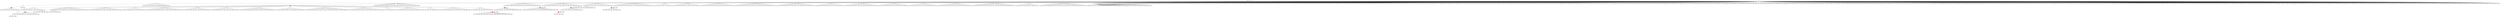 digraph g {
	"54" -> "55";
	"55" [color=indianred1, style=filled, label="7"];
	"53" -> "54";
	"54" [label="25"];
	"43" -> "44";
	"44" [label="33"];
	"42" -> "43";
	"43" [label="10"];
	"42" -> "45";
	"45" [color=indianred1, style=filled, label="6"];
	"41" -> "42";
	"42" [label="38"];
	"32" -> "33";
	"33" [label="46"];
	"32" -> "34";
	"34" [label="49"];
	"28" -> "29";
	"29" [label="12"];
	"28" -> "30";
	"30" [label="4"];
	"28" -> "31";
	"31" [label="13"];
	"28" -> "32";
	"32" [label="11"];
	"28" -> "35";
	"35" [label="50"];
	"28" -> "36";
	"36" [label="16"];
	"28" -> "37";
	"37" [label="45"];
	"28" -> "38";
	"38" [label="2"];
	"28" -> "39";
	"39" [label="44"];
	"28" -> "40";
	"40" [label="23"];
	"28" -> "41";
	"41" [label="6"];
	"28" -> "46";
	"46" [label="9"];
	"28" -> "47";
	"47" [label="18"];
	"28" -> "48";
	"48" [label="32"];
	"28" -> "49";
	"49" [label="47"];
	"28" -> "50";
	"50" [label="41"];
	"27" -> "28";
	"28" [color=indianred1, style=filled, label="8"];
	"25" -> "26";
	"26" [color=indianred1, style=filled, label="37"];
	"24" -> "25";
	"25" [label="36"];
	"23" -> "24";
	"24" [color=indianred1, style=filled, label="42"];
	"22" -> "23";
	"23" [label="37"];
	"14" -> "15";
	"15" [color=indianred1, style=filled, label="27"];
	"13" -> "14";
	"14" [label="21"];
	"7" -> "8";
	"8" [color=indianred1, style=filled, label="15"];
	"6" -> "7";
	"7" [label="5"];
	"5" -> "6";
	"6" [color=indianred1, style=filled, label="22"];
	"4" -> "5";
	"5" [label="15"];
	"4" -> "9";
	"9" [label="31"];
	"2" -> "3";
	"3" [color=indianred1, style=filled, label="39"];
	"1" -> "2";
	"2" [label="19"];
	"0" -> "1";
	"1" [label="39"];
	"0" -> "4";
	"4" [label="22"];
	"0" -> "10";
	"10" [label="29"];
	"0" -> "11";
	"11" [label="35"];
	"0" -> "12";
	"12" [label="40"];
	"0" -> "13";
	"13" [label="27"];
	"0" -> "16";
	"16" [label="28"];
	"0" -> "17";
	"17" [label="14"];
	"0" -> "18";
	"18" [label="26"];
	"0" -> "19";
	"19" [label="17"];
	"0" -> "20";
	"20" [label="48"];
	"0" -> "21";
	"21" [label="1"];
	"0" -> "22";
	"22" [label="42"];
	"0" -> "27";
	"27" [label="8"];
	"0" -> "51";
	"51" [label="34"];
	"0" -> "52";
	"52" [label="3"];
	"0" -> "53";
	"53" [label="7"];
	"0" -> "56";
	"56" [label="24"];
	"0" -> "57";
	"57" [label="43"];
	"0" -> "58";
	"58" [label="30"];
	"0" -> "59";
	"59" [label="20"];
	"0" [label="germline"];
	"0" -> "cell1";
	"cell1" [shape=box];
	"0" -> "cell2";
	"cell2" [shape=box];
	"35" -> "cell3";
	"cell3" [shape=box];
	"50" -> "cell4";
	"cell4" [shape=box];
	"29" -> "cell5";
	"cell5" [shape=box];
	"0" -> "cell6";
	"cell6" [shape=box];
	"40" -> "cell7";
	"cell7" [shape=box];
	"0" -> "cell8";
	"cell8" [shape=box];
	"4" -> "cell9";
	"cell9" [shape=box];
	"53" -> "cell10";
	"cell10" [shape=box];
	"0" -> "cell11";
	"cell11" [shape=box];
	"0" -> "cell12";
	"cell12" [shape=box];
	"8" -> "cell13";
	"cell13" [shape=box];
	"0" -> "cell14";
	"cell14" [shape=box];
	"32" -> "cell15";
	"cell15" [shape=box];
	"0" -> "cell16";
	"cell16" [shape=box];
	"26" -> "cell17";
	"cell17" [shape=box];
	"0" -> "cell18";
	"cell18" [shape=box];
	"52" -> "cell19";
	"cell19" [shape=box];
	"27" -> "cell20";
	"cell20" [shape=box];
	"38" -> "cell21";
	"cell21" [shape=box];
	"0" -> "cell22";
	"cell22" [shape=box];
	"0" -> "cell23";
	"cell23" [shape=box];
	"0" -> "cell24";
	"cell24" [shape=box];
	"0" -> "cell25";
	"cell25" [shape=box];
	"0" -> "cell26";
	"cell26" [shape=box];
	"57" -> "cell27";
	"cell27" [shape=box];
	"39" -> "cell28";
	"cell28" [shape=box];
	"26" -> "cell29";
	"cell29" [shape=box];
	"0" -> "cell30";
	"cell30" [shape=box];
	"47" -> "cell31";
	"cell31" [shape=box];
	"17" -> "cell32";
	"cell32" [shape=box];
	"0" -> "cell33";
	"cell33" [shape=box];
	"16" -> "cell34";
	"cell34" [shape=box];
	"39" -> "cell35";
	"cell35" [shape=box];
	"15" -> "cell36";
	"cell36" [shape=box];
	"22" -> "cell37";
	"cell37" [shape=box];
	"19" -> "cell38";
	"cell38" [shape=box];
	"12" -> "cell39";
	"cell39" [shape=box];
	"0" -> "cell40";
	"cell40" [shape=box];
	"34" -> "cell41";
	"cell41" [shape=box];
	"20" -> "cell42";
	"cell42" [shape=box];
	"27" -> "cell43";
	"cell43" [shape=box];
	"0" -> "cell44";
	"cell44" [shape=box];
	"0" -> "cell45";
	"cell45" [shape=box];
	"0" -> "cell46";
	"cell46" [shape=box];
	"0" -> "cell47";
	"cell47" [shape=box];
	"53" -> "cell48";
	"cell48" [shape=box];
	"0" -> "cell49";
	"cell49" [shape=box];
	"36" -> "cell50";
	"cell50" [shape=box];
	"27" -> "cell51";
	"cell51" [shape=box];
	"8" -> "cell52";
	"cell52" [shape=box];
	"27" -> "cell53";
	"cell53" [shape=box];
	"0" -> "cell54";
	"cell54" [shape=box];
	"45" -> "cell55";
	"cell55" [shape=box];
	"21" -> "cell56";
	"cell56" [shape=box];
	"53" -> "cell57";
	"cell57" [shape=box];
	"0" -> "cell58";
	"cell58" [shape=box];
	"49" -> "cell59";
	"cell59" [shape=box];
	"0" -> "cell60";
	"cell60" [shape=box];
	"0" -> "cell61";
	"cell61" [shape=box];
	"1" -> "cell62";
	"cell62" [shape=box];
	"48" -> "cell63";
	"cell63" [shape=box];
	"30" -> "cell64";
	"cell64" [shape=box];
	"34" -> "cell65";
	"cell65" [shape=box];
	"0" -> "cell66";
	"cell66" [shape=box];
	"4" -> "cell67";
	"cell67" [shape=box];
	"0" -> "cell68";
	"cell68" [shape=box];
	"36" -> "cell69";
	"cell69" [shape=box];
	"49" -> "cell70";
	"cell70" [shape=box];
	"0" -> "cell71";
	"cell71" [shape=box];
	"20" -> "cell72";
	"cell72" [shape=box];
	"24" -> "cell73";
	"cell73" [shape=box];
	"0" -> "cell74";
	"cell74" [shape=box];
	"29" -> "cell75";
	"cell75" [shape=box];
	"0" -> "cell76";
	"cell76" [shape=box];
	"55" -> "cell77";
	"cell77" [shape=box];
	"0" -> "cell78";
	"cell78" [shape=box];
	"11" -> "cell79";
	"cell79" [shape=box];
	"0" -> "cell80";
	"cell80" [shape=box];
	"4" -> "cell81";
	"cell81" [shape=box];
	"59" -> "cell82";
	"cell82" [shape=box];
	"16" -> "cell83";
	"cell83" [shape=box];
	"0" -> "cell84";
	"cell84" [shape=box];
	"0" -> "cell85";
	"cell85" [shape=box];
	"1" -> "cell86";
	"cell86" [shape=box];
	"0" -> "cell87";
	"cell87" [shape=box];
	"12" -> "cell88";
	"cell88" [shape=box];
	"0" -> "cell89";
	"cell89" [shape=box];
	"0" -> "cell90";
	"cell90" [shape=box];
	"0" -> "cell91";
	"cell91" [shape=box];
	"0" -> "cell92";
	"cell92" [shape=box];
	"0" -> "cell93";
	"cell93" [shape=box];
	"0" -> "cell94";
	"cell94" [shape=box];
	"46" -> "cell95";
	"cell95" [shape=box];
	"0" -> "cell96";
	"cell96" [shape=box];
	"0" -> "cell97";
	"cell97" [shape=box];
	"21" -> "cell98";
	"cell98" [shape=box];
	"58" -> "cell99";
	"cell99" [shape=box];
	"8" -> "cell100";
	"cell100" [shape=box];
	"0" -> "cell101";
	"cell101" [shape=box];
	"18" -> "cell102";
	"cell102" [shape=box];
	"50" -> "cell103";
	"cell103" [shape=box];
	"27" -> "cell104";
	"cell104" [shape=box];
	"10" -> "cell105";
	"cell105" [shape=box];
	"48" -> "cell106";
	"cell106" [shape=box];
	"15" -> "cell107";
	"cell107" [shape=box];
	"51" -> "cell108";
	"cell108" [shape=box];
	"0" -> "cell109";
	"cell109" [shape=box];
	"0" -> "cell110";
	"cell110" [shape=box];
	"30" -> "cell111";
	"cell111" [shape=box];
	"46" -> "cell112";
	"cell112" [shape=box];
	"37" -> "cell113";
	"cell113" [shape=box];
	"21" -> "cell114";
	"cell114" [shape=box];
	"39" -> "cell115";
	"cell115" [shape=box];
	"6" -> "cell116";
	"cell116" [shape=box];
	"0" -> "cell117";
	"cell117" [shape=box];
	"0" -> "cell118";
	"cell118" [shape=box];
	"17" -> "cell119";
	"cell119" [shape=box];
	"0" -> "cell120";
	"cell120" [shape=box];
	"0" -> "cell121";
	"cell121" [shape=box];
	"0" -> "cell122";
	"cell122" [shape=box];
	"35" -> "cell123";
	"cell123" [shape=box];
	"53" -> "cell124";
	"cell124" [shape=box];
	"0" -> "cell125";
	"cell125" [shape=box];
	"0" -> "cell126";
	"cell126" [shape=box];
	"0" -> "cell127";
	"cell127" [shape=box];
	"52" -> "cell128";
	"cell128" [shape=box];
	"16" -> "cell129";
	"cell129" [shape=box];
	"0" -> "cell130";
	"cell130" [shape=box];
	"39" -> "cell131";
	"cell131" [shape=box];
	"0" -> "cell132";
	"cell132" [shape=box];
	"40" -> "cell133";
	"cell133" [shape=box];
	"0" -> "cell134";
	"cell134" [shape=box];
	"0" -> "cell135";
	"cell135" [shape=box];
	"46" -> "cell136";
	"cell136" [shape=box];
	"0" -> "cell137";
	"cell137" [shape=box];
	"0" -> "cell138";
	"cell138" [shape=box];
	"41" -> "cell139";
	"cell139" [shape=box];
	"16" -> "cell140";
	"cell140" [shape=box];
	"35" -> "cell141";
	"cell141" [shape=box];
	"51" -> "cell142";
	"cell142" [shape=box];
	"20" -> "cell143";
	"cell143" [shape=box];
	"11" -> "cell144";
	"cell144" [shape=box];
	"9" -> "cell145";
	"cell145" [shape=box];
	"0" -> "cell146";
	"cell146" [shape=box];
	"0" -> "cell147";
	"cell147" [shape=box];
	"52" -> "cell148";
	"cell148" [shape=box];
	"0" -> "cell149";
	"cell149" [shape=box];
	"45" -> "cell150";
	"cell150" [shape=box];
	"0" -> "cell151";
	"cell151" [shape=box];
	"47" -> "cell152";
	"cell152" [shape=box];
	"0" -> "cell153";
	"cell153" [shape=box];
	"0" -> "cell154";
	"cell154" [shape=box];
	"33" -> "cell155";
	"cell155" [shape=box];
	"24" -> "cell156";
	"cell156" [shape=box];
	"33" -> "cell157";
	"cell157" [shape=box];
	"26" -> "cell158";
	"cell158" [shape=box];
	"0" -> "cell159";
	"cell159" [shape=box];
	"0" -> "cell160";
	"cell160" [shape=box];
	"24" -> "cell161";
	"cell161" [shape=box];
	"0" -> "cell162";
	"cell162" [shape=box];
	"0" -> "cell163";
	"cell163" [shape=box];
	"19" -> "cell164";
	"cell164" [shape=box];
	"32" -> "cell165";
	"cell165" [shape=box];
	"0" -> "cell166";
	"cell166" [shape=box];
	"0" -> "cell167";
	"cell167" [shape=box];
	"0" -> "cell168";
	"cell168" [shape=box];
	"55" -> "cell169";
	"cell169" [shape=box];
	"0" -> "cell170";
	"cell170" [shape=box];
	"0" -> "cell171";
	"cell171" [shape=box];
	"0" -> "cell172";
	"cell172" [shape=box];
	"15" -> "cell173";
	"cell173" [shape=box];
	"0" -> "cell174";
	"cell174" [shape=box];
	"0" -> "cell175";
	"cell175" [shape=box];
	"0" -> "cell176";
	"cell176" [shape=box];
	"51" -> "cell177";
	"cell177" [shape=box];
	"37" -> "cell178";
	"cell178" [shape=box];
	"0" -> "cell179";
	"cell179" [shape=box];
	"21" -> "cell180";
	"cell180" [shape=box];
	"0" -> "cell181";
	"cell181" [shape=box];
	"0" -> "cell182";
	"cell182" [shape=box];
	"13" -> "cell183";
	"cell183" [shape=box];
	"22" -> "cell184";
	"cell184" [shape=box];
	"0" -> "cell185";
	"cell185" [shape=box];
	"59" -> "cell186";
	"cell186" [shape=box];
	"16" -> "cell187";
	"cell187" [shape=box];
	"5" -> "cell188";
	"cell188" [shape=box];
	"0" -> "cell189";
	"cell189" [shape=box];
	"0" -> "cell190";
	"cell190" [shape=box];
	"4" -> "cell191";
	"cell191" [shape=box];
	"57" -> "cell192";
	"cell192" [shape=box];
	"55" -> "cell193";
	"cell193" [shape=box];
	"0" -> "cell194";
	"cell194" [shape=box];
	"46" -> "cell195";
	"cell195" [shape=box];
	"0" -> "cell196";
	"cell196" [shape=box];
	"0" -> "cell197";
	"cell197" [shape=box];
	"57" -> "cell198";
	"cell198" [shape=box];
	"0" -> "cell199";
	"cell199" [shape=box];
	"0" -> "cell200";
	"cell200" [shape=box];
	"0" -> "cell201";
	"cell201" [shape=box];
	"11" -> "cell202";
	"cell202" [shape=box];
	"56" -> "cell203";
	"cell203" [shape=box];
	"10" -> "cell204";
	"cell204" [shape=box];
	"0" -> "cell205";
	"cell205" [shape=box];
	"41" -> "cell206";
	"cell206" [shape=box];
	"39" -> "cell207";
	"cell207" [shape=box];
	"57" -> "cell208";
	"cell208" [shape=box];
	"0" -> "cell209";
	"cell209" [shape=box];
	"31" -> "cell210";
	"cell210" [shape=box];
	"0" -> "cell211";
	"cell211" [shape=box];
	"0" -> "cell212";
	"cell212" [shape=box];
	"0" -> "cell213";
	"cell213" [shape=box];
	"0" -> "cell214";
	"cell214" [shape=box];
	"0" -> "cell215";
	"cell215" [shape=box];
	"32" -> "cell216";
	"cell216" [shape=box];
	"32" -> "cell217";
	"cell217" [shape=box];
	"0" -> "cell218";
	"cell218" [shape=box];
	"0" -> "cell219";
	"cell219" [shape=box];
	"0" -> "cell220";
	"cell220" [shape=box];
	"0" -> "cell221";
	"cell221" [shape=box];
	"0" -> "cell222";
	"cell222" [shape=box];
	"55" -> "cell223";
	"cell223" [shape=box];
	"29" -> "cell224";
	"cell224" [shape=box];
	"0" -> "cell225";
	"cell225" [shape=box];
	"48" -> "cell226";
	"cell226" [shape=box];
	"0" -> "cell227";
	"cell227" [shape=box];
	"0" -> "cell228";
	"cell228" [shape=box];
	"0" -> "cell229";
	"cell229" [shape=box];
	"0" -> "cell230";
	"cell230" [shape=box];
	"59" -> "cell231";
	"cell231" [shape=box];
	"6" -> "cell232";
	"cell232" [shape=box];
	"0" -> "cell233";
	"cell233" [shape=box];
	"0" -> "cell234";
	"cell234" [shape=box];
	"0" -> "cell235";
	"cell235" [shape=box];
	"22" -> "cell236";
	"cell236" [shape=box];
	"0" -> "cell237";
	"cell237" [shape=box];
	"5" -> "cell238";
	"cell238" [shape=box];
	"0" -> "cell239";
	"cell239" [shape=box];
	"17" -> "cell240";
	"cell240" [shape=box];
	"47" -> "cell241";
	"cell241" [shape=box];
	"12" -> "cell242";
	"cell242" [shape=box];
	"56" -> "cell243";
	"cell243" [shape=box];
	"0" -> "cell244";
	"cell244" [shape=box];
	"0" -> "cell245";
	"cell245" [shape=box];
	"16" -> "cell246";
	"cell246" [shape=box];
	"21" -> "cell247";
	"cell247" [shape=box];
	"0" -> "cell248";
	"cell248" [shape=box];
	"0" -> "cell249";
	"cell249" [shape=box];
	"0" -> "cell250";
	"cell250" [shape=box];
	"51" -> "cell251";
	"cell251" [shape=box];
	"4" -> "cell252";
	"cell252" [shape=box];
	"53" -> "cell253";
	"cell253" [shape=box];
	"19" -> "cell254";
	"cell254" [shape=box];
	"30" -> "cell255";
	"cell255" [shape=box];
	"56" -> "cell256";
	"cell256" [shape=box];
	"0" -> "cell257";
	"cell257" [shape=box];
	"0" -> "cell258";
	"cell258" [shape=box];
	"1" -> "cell259";
	"cell259" [shape=box];
	"0" -> "cell260";
	"cell260" [shape=box];
	"16" -> "cell261";
	"cell261" [shape=box];
	"0" -> "cell262";
	"cell262" [shape=box];
	"50" -> "cell263";
	"cell263" [shape=box];
	"57" -> "cell264";
	"cell264" [shape=box];
	"1" -> "cell265";
	"cell265" [shape=box];
	"9" -> "cell266";
	"cell266" [shape=box];
	"30" -> "cell267";
	"cell267" [shape=box];
	"36" -> "cell268";
	"cell268" [shape=box];
	"35" -> "cell269";
	"cell269" [shape=box];
	"0" -> "cell270";
	"cell270" [shape=box];
	"24" -> "cell271";
	"cell271" [shape=box];
	"0" -> "cell272";
	"cell272" [shape=box];
	"59" -> "cell273";
	"cell273" [shape=box];
	"0" -> "cell274";
	"cell274" [shape=box];
	"52" -> "cell275";
	"cell275" [shape=box];
	"0" -> "cell276";
	"cell276" [shape=box];
	"22" -> "cell277";
	"cell277" [shape=box];
	"17" -> "cell278";
	"cell278" [shape=box];
	"0" -> "cell279";
	"cell279" [shape=box];
	"0" -> "cell280";
	"cell280" [shape=box];
	"31" -> "cell281";
	"cell281" [shape=box];
	"51" -> "cell282";
	"cell282" [shape=box];
	"0" -> "cell283";
	"cell283" [shape=box];
	"17" -> "cell284";
	"cell284" [shape=box];
	"0" -> "cell285";
	"cell285" [shape=box];
	"0" -> "cell286";
	"cell286" [shape=box];
	"58" -> "cell287";
	"cell287" [shape=box];
	"32" -> "cell288";
	"cell288" [shape=box];
	"0" -> "cell289";
	"cell289" [shape=box];
	"31" -> "cell290";
	"cell290" [shape=box];
	"21" -> "cell291";
	"cell291" [shape=box];
	"0" -> "cell292";
	"cell292" [shape=box];
	"29" -> "cell293";
	"cell293" [shape=box];
	"58" -> "cell294";
	"cell294" [shape=box];
	"0" -> "cell295";
	"cell295" [shape=box];
	"31" -> "cell296";
	"cell296" [shape=box];
	"0" -> "cell297";
	"cell297" [shape=box];
	"0" -> "cell298";
	"cell298" [shape=box];
	"0" -> "cell299";
	"cell299" [shape=box];
	"16" -> "cell300";
	"cell300" [shape=box];
	"0" -> "cell301";
	"cell301" [shape=box];
	"0" -> "cell302";
	"cell302" [shape=box];
	"0" -> "cell303";
	"cell303" [shape=box];
	"49" -> "cell304";
	"cell304" [shape=box];
	"9" -> "cell305";
	"cell305" [shape=box];
	"57" -> "cell306";
	"cell306" [shape=box];
	"0" -> "cell307";
	"cell307" [shape=box];
	"0" -> "cell308";
	"cell308" [shape=box];
	"0" -> "cell309";
	"cell309" [shape=box];
	"0" -> "cell310";
	"cell310" [shape=box];
	"0" -> "cell311";
	"cell311" [shape=box];
	"0" -> "cell312";
	"cell312" [shape=box];
	"18" -> "cell313";
	"cell313" [shape=box];
	"0" -> "cell314";
	"cell314" [shape=box];
	"58" -> "cell315";
	"cell315" [shape=box];
	"0" -> "cell316";
	"cell316" [shape=box];
	"39" -> "cell317";
	"cell317" [shape=box];
	"40" -> "cell318";
	"cell318" [shape=box];
	"0" -> "cell319";
	"cell319" [shape=box];
	"29" -> "cell320";
	"cell320" [shape=box];
	"0" -> "cell321";
	"cell321" [shape=box];
	"0" -> "cell322";
	"cell322" [shape=box];
	"0" -> "cell323";
	"cell323" [shape=box];
	"30" -> "cell324";
	"cell324" [shape=box];
	"0" -> "cell325";
	"cell325" [shape=box];
	"0" -> "cell326";
	"cell326" [shape=box];
	"40" -> "cell327";
	"cell327" [shape=box];
	"1" -> "cell328";
	"cell328" [shape=box];
	"0" -> "cell329";
	"cell329" [shape=box];
	"0" -> "cell330";
	"cell330" [shape=box];
	"52" -> "cell331";
	"cell331" [shape=box];
	"53" -> "cell332";
	"cell332" [shape=box];
	"59" -> "cell333";
	"cell333" [shape=box];
	"51" -> "cell334";
	"cell334" [shape=box];
	"0" -> "cell335";
	"cell335" [shape=box];
	"0" -> "cell336";
	"cell336" [shape=box];
	"0" -> "cell337";
	"cell337" [shape=box];
	"0" -> "cell338";
	"cell338" [shape=box];
	"13" -> "cell339";
	"cell339" [shape=box];
	"3" -> "cell340";
	"cell340" [shape=box];
	"0" -> "cell341";
	"cell341" [shape=box];
	"0" -> "cell342";
	"cell342" [shape=box];
	"0" -> "cell343";
	"cell343" [shape=box];
	"14" -> "cell344";
	"cell344" [shape=box];
	"0" -> "cell345";
	"cell345" [shape=box];
	"0" -> "cell346";
	"cell346" [shape=box];
	"0" -> "cell347";
	"cell347" [shape=box];
	"0" -> "cell348";
	"cell348" [shape=box];
	"0" -> "cell349";
	"cell349" [shape=box];
	"3" -> "cell350";
	"cell350" [shape=box];
	"21" -> "cell351";
	"cell351" [shape=box];
	"0" -> "cell352";
	"cell352" [shape=box];
	"1" -> "cell353";
	"cell353" [shape=box];
	"0" -> "cell354";
	"cell354" [shape=box];
	"0" -> "cell355";
	"cell355" [shape=box];
	"0" -> "cell356";
	"cell356" [shape=box];
	"41" -> "cell357";
	"cell357" [shape=box];
	"37" -> "cell358";
	"cell358" [shape=box];
	"12" -> "cell359";
	"cell359" [shape=box];
	"11" -> "cell360";
	"cell360" [shape=box];
	"0" -> "cell361";
	"cell361" [shape=box];
	"47" -> "cell362";
	"cell362" [shape=box];
	"50" -> "cell363";
	"cell363" [shape=box];
	"45" -> "cell364";
	"cell364" [shape=box];
	"11" -> "cell365";
	"cell365" [shape=box];
	"49" -> "cell366";
	"cell366" [shape=box];
	"39" -> "cell367";
	"cell367" [shape=box];
	"58" -> "cell368";
	"cell368" [shape=box];
	"13" -> "cell369";
	"cell369" [shape=box];
	"0" -> "cell370";
	"cell370" [shape=box];
	"0" -> "cell371";
	"cell371" [shape=box];
	"59" -> "cell372";
	"cell372" [shape=box];
	"0" -> "cell373";
	"cell373" [shape=box];
	"57" -> "cell374";
	"cell374" [shape=box];
	"0" -> "cell375";
	"cell375" [shape=box];
	"0" -> "cell376";
	"cell376" [shape=box];
	"0" -> "cell377";
	"cell377" [shape=box];
	"0" -> "cell378";
	"cell378" [shape=box];
	"0" -> "cell379";
	"cell379" [shape=box];
	"0" -> "cell380";
	"cell380" [shape=box];
	"37" -> "cell381";
	"cell381" [shape=box];
	"0" -> "cell382";
	"cell382" [shape=box];
	"51" -> "cell383";
	"cell383" [shape=box];
	"0" -> "cell384";
	"cell384" [shape=box];
	"19" -> "cell385";
	"cell385" [shape=box];
	"37" -> "cell386";
	"cell386" [shape=box];
	"0" -> "cell387";
	"cell387" [shape=box];
	"0" -> "cell388";
	"cell388" [shape=box];
	"37" -> "cell389";
	"cell389" [shape=box];
	"39" -> "cell390";
	"cell390" [shape=box];
	"0" -> "cell391";
	"cell391" [shape=box];
	"0" -> "cell392";
	"cell392" [shape=box];
	"0" -> "cell393";
	"cell393" [shape=box];
	"0" -> "cell394";
	"cell394" [shape=box];
	"0" -> "cell395";
	"cell395" [shape=box];
	"45" -> "cell396";
	"cell396" [shape=box];
	"0" -> "cell397";
	"cell397" [shape=box];
	"0" -> "cell398";
	"cell398" [shape=box];
	"31" -> "cell399";
	"cell399" [shape=box];
	"0" -> "cell400";
	"cell400" [shape=box];
	"0" -> "cell401";
	"cell401" [shape=box];
	"47" -> "cell402";
	"cell402" [shape=box];
	"16" -> "cell403";
	"cell403" [shape=box];
	"57" -> "cell404";
	"cell404" [shape=box];
	"0" -> "cell405";
	"cell405" [shape=box];
	"27" -> "cell406";
	"cell406" [shape=box];
	"0" -> "cell407";
	"cell407" [shape=box];
	"0" -> "cell408";
	"cell408" [shape=box];
	"55" -> "cell409";
	"cell409" [shape=box];
	"0" -> "cell410";
	"cell410" [shape=box];
	"0" -> "cell411";
	"cell411" [shape=box];
	"0" -> "cell412";
	"cell412" [shape=box];
	"10" -> "cell413";
	"cell413" [shape=box];
	"45" -> "cell414";
	"cell414" [shape=box];
	"0" -> "cell415";
	"cell415" [shape=box];
	"0" -> "cell416";
	"cell416" [shape=box];
	"0" -> "cell417";
	"cell417" [shape=box];
	"0" -> "cell418";
	"cell418" [shape=box];
	"0" -> "cell419";
	"cell419" [shape=box];
	"1" -> "cell420";
	"cell420" [shape=box];
	"0" -> "cell421";
	"cell421" [shape=box];
	"0" -> "cell422";
	"cell422" [shape=box];
	"0" -> "cell423";
	"cell423" [shape=box];
	"0" -> "cell424";
	"cell424" [shape=box];
	"0" -> "cell425";
	"cell425" [shape=box];
	"0" -> "cell426";
	"cell426" [shape=box];
	"0" -> "cell427";
	"cell427" [shape=box];
	"0" -> "cell428";
	"cell428" [shape=box];
	"0" -> "cell429";
	"cell429" [shape=box];
	"0" -> "cell430";
	"cell430" [shape=box];
	"0" -> "cell431";
	"cell431" [shape=box];
	"27" -> "cell432";
	"cell432" [shape=box];
	"0" -> "cell433";
	"cell433" [shape=box];
	"22" -> "cell434";
	"cell434" [shape=box];
	"29" -> "cell435";
	"cell435" [shape=box];
	"19" -> "cell436";
	"cell436" [shape=box];
	"32" -> "cell437";
	"cell437" [shape=box];
	"57" -> "cell438";
	"cell438" [shape=box];
	"0" -> "cell439";
	"cell439" [shape=box];
	"47" -> "cell440";
	"cell440" [shape=box];
	"33" -> "cell441";
	"cell441" [shape=box];
	"0" -> "cell442";
	"cell442" [shape=box];
	"0" -> "cell443";
	"cell443" [shape=box];
	"37" -> "cell444";
	"cell444" [shape=box];
	"0" -> "cell445";
	"cell445" [shape=box];
	"49" -> "cell446";
	"cell446" [shape=box];
	"0" -> "cell447";
	"cell447" [shape=box];
	"11" -> "cell448";
	"cell448" [shape=box];
	"52" -> "cell449";
	"cell449" [shape=box];
	"12" -> "cell450";
	"cell450" [shape=box];
	"51" -> "cell451";
	"cell451" [shape=box];
	"34" -> "cell452";
	"cell452" [shape=box];
	"44" -> "cell453";
	"cell453" [shape=box];
	"26" -> "cell454";
	"cell454" [shape=box];
	"0" -> "cell455";
	"cell455" [shape=box];
	"0" -> "cell456";
	"cell456" [shape=box];
	"49" -> "cell457";
	"cell457" [shape=box];
	"0" -> "cell458";
	"cell458" [shape=box];
	"6" -> "cell459";
	"cell459" [shape=box];
	"32" -> "cell460";
	"cell460" [shape=box];
	"39" -> "cell461";
	"cell461" [shape=box];
	"52" -> "cell462";
	"cell462" [shape=box];
	"0" -> "cell463";
	"cell463" [shape=box];
	"55" -> "cell464";
	"cell464" [shape=box];
	"0" -> "cell465";
	"cell465" [shape=box];
	"29" -> "cell466";
	"cell466" [shape=box];
	"13" -> "cell467";
	"cell467" [shape=box];
	"20" -> "cell468";
	"cell468" [shape=box];
	"3" -> "cell469";
	"cell469" [shape=box];
	"23" -> "cell470";
	"cell470" [shape=box];
	"32" -> "cell471";
	"cell471" [shape=box];
	"0" -> "cell472";
	"cell472" [shape=box];
	"20" -> "cell473";
	"cell473" [shape=box];
	"17" -> "cell474";
	"cell474" [shape=box];
	"0" -> "cell475";
	"cell475" [shape=box];
	"4" -> "cell476";
	"cell476" [shape=box];
	"0" -> "cell477";
	"cell477" [shape=box];
	"39" -> "cell478";
	"cell478" [shape=box];
	"0" -> "cell479";
	"cell479" [shape=box];
	"51" -> "cell480";
	"cell480" [shape=box];
	"41" -> "cell481";
	"cell481" [shape=box];
	"17" -> "cell482";
	"cell482" [shape=box];
	"0" -> "cell483";
	"cell483" [shape=box];
	"0" -> "cell484";
	"cell484" [shape=box];
	"37" -> "cell485";
	"cell485" [shape=box];
	"0" -> "cell486";
	"cell486" [shape=box];
	"39" -> "cell487";
	"cell487" [shape=box];
	"0" -> "cell488";
	"cell488" [shape=box];
	"0" -> "cell489";
	"cell489" [shape=box];
	"14" -> "cell490";
	"cell490" [shape=box];
	"0" -> "cell491";
	"cell491" [shape=box];
	"0" -> "cell492";
	"cell492" [shape=box];
	"37" -> "cell493";
	"cell493" [shape=box];
	"0" -> "cell494";
	"cell494" [shape=box];
	"0" -> "cell495";
	"cell495" [shape=box];
	"0" -> "cell496";
	"cell496" [shape=box];
	"0" -> "cell497";
	"cell497" [shape=box];
	"15" -> "cell498";
	"cell498" [shape=box];
	"0" -> "cell499";
	"cell499" [shape=box];
	"0" -> "cell500";
	"cell500" [shape=box];
	"41" -> "cell501";
	"cell501" [shape=box];
	"0" -> "cell502";
	"cell502" [shape=box];
	"0" -> "cell503";
	"cell503" [shape=box];
	"0" -> "cell504";
	"cell504" [shape=box];
	"13" -> "cell505";
	"cell505" [shape=box];
	"0" -> "cell506";
	"cell506" [shape=box];
	"0" -> "cell507";
	"cell507" [shape=box];
	"0" -> "cell508";
	"cell508" [shape=box];
	"0" -> "cell509";
	"cell509" [shape=box];
	"10" -> "cell510";
	"cell510" [shape=box];
	"15" -> "cell511";
	"cell511" [shape=box];
	"0" -> "cell512";
	"cell512" [shape=box];
	"10" -> "cell513";
	"cell513" [shape=box];
	"7" -> "cell514";
	"cell514" [shape=box];
	"50" -> "cell515";
	"cell515" [shape=box];
	"0" -> "cell516";
	"cell516" [shape=box];
	"0" -> "cell517";
	"cell517" [shape=box];
	"0" -> "cell518";
	"cell518" [shape=box];
	"38" -> "cell519";
	"cell519" [shape=box];
	"0" -> "cell520";
	"cell520" [shape=box];
	"1" -> "cell521";
	"cell521" [shape=box];
	"17" -> "cell522";
	"cell522" [shape=box];
	"0" -> "cell523";
	"cell523" [shape=box];
	"17" -> "cell524";
	"cell524" [shape=box];
	"17" -> "cell525";
	"cell525" [shape=box];
	"22" -> "cell526";
	"cell526" [shape=box];
	"0" -> "cell527";
	"cell527" [shape=box];
	"18" -> "cell528";
	"cell528" [shape=box];
	"36" -> "cell529";
	"cell529" [shape=box];
	"0" -> "cell530";
	"cell530" [shape=box];
	"13" -> "cell531";
	"cell531" [shape=box];
	"0" -> "cell532";
	"cell532" [shape=box];
	"0" -> "cell533";
	"cell533" [shape=box];
	"0" -> "cell534";
	"cell534" [shape=box];
	"0" -> "cell535";
	"cell535" [shape=box];
	"0" -> "cell536";
	"cell536" [shape=box];
	"37" -> "cell537";
	"cell537" [shape=box];
	"0" -> "cell538";
	"cell538" [shape=box];
	"0" -> "cell539";
	"cell539" [shape=box];
	"0" -> "cell540";
	"cell540" [shape=box];
	"56" -> "cell541";
	"cell541" [shape=box];
	"0" -> "cell542";
	"cell542" [shape=box];
	"0" -> "cell543";
	"cell543" [shape=box];
	"51" -> "cell544";
	"cell544" [shape=box];
	"0" -> "cell545";
	"cell545" [shape=box];
	"0" -> "cell546";
	"cell546" [shape=box];
	"0" -> "cell547";
	"cell547" [shape=box];
	"0" -> "cell548";
	"cell548" [shape=box];
	"38" -> "cell549";
	"cell549" [shape=box];
	"0" -> "cell550";
	"cell550" [shape=box];
	"0" -> "cell551";
	"cell551" [shape=box];
	"0" -> "cell552";
	"cell552" [shape=box];
	"0" -> "cell553";
	"cell553" [shape=box];
	"12" -> "cell554";
	"cell554" [shape=box];
	"1" -> "cell555";
	"cell555" [shape=box];
	"56" -> "cell556";
	"cell556" [shape=box];
	"0" -> "cell557";
	"cell557" [shape=box];
	"0" -> "cell558";
	"cell558" [shape=box];
	"0" -> "cell559";
	"cell559" [shape=box];
	"0" -> "cell560";
	"cell560" [shape=box];
	"13" -> "cell561";
	"cell561" [shape=box];
	"0" -> "cell562";
	"cell562" [shape=box];
	"0" -> "cell563";
	"cell563" [shape=box];
	"20" -> "cell564";
	"cell564" [shape=box];
	"32" -> "cell565";
	"cell565" [shape=box];
	"13" -> "cell566";
	"cell566" [shape=box];
	"0" -> "cell567";
	"cell567" [shape=box];
	"0" -> "cell568";
	"cell568" [shape=box];
	"53" -> "cell569";
	"cell569" [shape=box];
	"27" -> "cell570";
	"cell570" [shape=box];
	"0" -> "cell571";
	"cell571" [shape=box];
	"15" -> "cell572";
	"cell572" [shape=box];
	"0" -> "cell573";
	"cell573" [shape=box];
	"0" -> "cell574";
	"cell574" [shape=box];
	"38" -> "cell575";
	"cell575" [shape=box];
	"0" -> "cell576";
	"cell576" [shape=box];
	"0" -> "cell577";
	"cell577" [shape=box];
	"0" -> "cell578";
	"cell578" [shape=box];
	"0" -> "cell579";
	"cell579" [shape=box];
	"15" -> "cell580";
	"cell580" [shape=box];
	"0" -> "cell581";
	"cell581" [shape=box];
	"58" -> "cell582";
	"cell582" [shape=box];
	"0" -> "cell583";
	"cell583" [shape=box];
	"0" -> "cell584";
	"cell584" [shape=box];
	"0" -> "cell585";
	"cell585" [shape=box];
	"0" -> "cell586";
	"cell586" [shape=box];
	"45" -> "cell587";
	"cell587" [shape=box];
	"0" -> "cell588";
	"cell588" [shape=box];
	"0" -> "cell589";
	"cell589" [shape=box];
	"0" -> "cell590";
	"cell590" [shape=box];
	"0" -> "cell591";
	"cell591" [shape=box];
	"0" -> "cell592";
	"cell592" [shape=box];
	"27" -> "cell593";
	"cell593" [shape=box];
	"0" -> "cell594";
	"cell594" [shape=box];
	"0" -> "cell595";
	"cell595" [shape=box];
	"0" -> "cell596";
	"cell596" [shape=box];
	"56" -> "cell597";
	"cell597" [shape=box];
	"35" -> "cell598";
	"cell598" [shape=box];
	"56" -> "cell599";
	"cell599" [shape=box];
	"57" -> "cell600";
	"cell600" [shape=box];
	"47" -> "cell601";
	"cell601" [shape=box];
	"0" -> "cell602";
	"cell602" [shape=box];
	"0" -> "cell603";
	"cell603" [shape=box];
	"10" -> "cell604";
	"cell604" [shape=box];
	"21" -> "cell605";
	"cell605" [shape=box];
	"2" -> "cell606";
	"cell606" [shape=box];
	"0" -> "cell607";
	"cell607" [shape=box];
	"1" -> "cell608";
	"cell608" [shape=box];
	"38" -> "cell609";
	"cell609" [shape=box];
	"15" -> "cell610";
	"cell610" [shape=box];
	"0" -> "cell611";
	"cell611" [shape=box];
	"0" -> "cell612";
	"cell612" [shape=box];
	"0" -> "cell613";
	"cell613" [shape=box];
	"35" -> "cell614";
	"cell614" [shape=box];
	"0" -> "cell615";
	"cell615" [shape=box];
	"16" -> "cell616";
	"cell616" [shape=box];
	"0" -> "cell617";
	"cell617" [shape=box];
	"4" -> "cell618";
	"cell618" [shape=box];
	"0" -> "cell619";
	"cell619" [shape=box];
	"18" -> "cell620";
	"cell620" [shape=box];
	"31" -> "cell621";
	"cell621" [shape=box];
	"3" -> "cell622";
	"cell622" [shape=box];
	"50" -> "cell623";
	"cell623" [shape=box];
	"12" -> "cell624";
	"cell624" [shape=box];
	"53" -> "cell625";
	"cell625" [shape=box];
	"0" -> "cell626";
	"cell626" [shape=box];
	"36" -> "cell627";
	"cell627" [shape=box];
	"12" -> "cell628";
	"cell628" [shape=box];
	"48" -> "cell629";
	"cell629" [shape=box];
	"45" -> "cell630";
	"cell630" [shape=box];
	"41" -> "cell631";
	"cell631" [shape=box];
	"46" -> "cell632";
	"cell632" [shape=box];
	"0" -> "cell633";
	"cell633" [shape=box];
	"0" -> "cell634";
	"cell634" [shape=box];
	"0" -> "cell635";
	"cell635" [shape=box];
	"49" -> "cell636";
	"cell636" [shape=box];
	"40" -> "cell637";
	"cell637" [shape=box];
	"0" -> "cell638";
	"cell638" [shape=box];
	"53" -> "cell639";
	"cell639" [shape=box];
	"0" -> "cell640";
	"cell640" [shape=box];
	"24" -> "cell641";
	"cell641" [shape=box];
	"58" -> "cell642";
	"cell642" [shape=box];
	"0" -> "cell643";
	"cell643" [shape=box];
	"19" -> "cell644";
	"cell644" [shape=box];
	"0" -> "cell645";
	"cell645" [shape=box];
	"0" -> "cell646";
	"cell646" [shape=box];
	"58" -> "cell647";
	"cell647" [shape=box];
	"32" -> "cell648";
	"cell648" [shape=box];
	"0" -> "cell649";
	"cell649" [shape=box];
	"0" -> "cell650";
	"cell650" [shape=box];
	"36" -> "cell651";
	"cell651" [shape=box];
	"0" -> "cell652";
	"cell652" [shape=box];
	"20" -> "cell653";
	"cell653" [shape=box];
	"31" -> "cell654";
	"cell654" [shape=box];
	"0" -> "cell655";
	"cell655" [shape=box];
	"0" -> "cell656";
	"cell656" [shape=box];
	"18" -> "cell657";
	"cell657" [shape=box];
	"33" -> "cell658";
	"cell658" [shape=box];
	"12" -> "cell659";
	"cell659" [shape=box];
	"40" -> "cell660";
	"cell660" [shape=box];
	"30" -> "cell661";
	"cell661" [shape=box];
	"19" -> "cell662";
	"cell662" [shape=box];
	"58" -> "cell663";
	"cell663" [shape=box];
	"52" -> "cell664";
	"cell664" [shape=box];
	"0" -> "cell665";
	"cell665" [shape=box];
	"0" -> "cell666";
	"cell666" [shape=box];
	"27" -> "cell667";
	"cell667" [shape=box];
	"19" -> "cell668";
	"cell668" [shape=box];
	"15" -> "cell669";
	"cell669" [shape=box];
	"0" -> "cell670";
	"cell670" [shape=box];
	"40" -> "cell671";
	"cell671" [shape=box];
	"41" -> "cell672";
	"cell672" [shape=box];
	"17" -> "cell673";
	"cell673" [shape=box];
	"51" -> "cell674";
	"cell674" [shape=box];
	"25" -> "cell675";
	"cell675" [shape=box];
	"0" -> "cell676";
	"cell676" [shape=box];
	"31" -> "cell677";
	"cell677" [shape=box];
	"0" -> "cell678";
	"cell678" [shape=box];
	"0" -> "cell679";
	"cell679" [shape=box];
	"34" -> "cell680";
	"cell680" [shape=box];
	"0" -> "cell681";
	"cell681" [shape=box];
	"0" -> "cell682";
	"cell682" [shape=box];
	"27" -> "cell683";
	"cell683" [shape=box];
	"36" -> "cell684";
	"cell684" [shape=box];
	"59" -> "cell685";
	"cell685" [shape=box];
	"0" -> "cell686";
	"cell686" [shape=box];
	"0" -> "cell687";
	"cell687" [shape=box];
	"30" -> "cell688";
	"cell688" [shape=box];
	"19" -> "cell689";
	"cell689" [shape=box];
	"0" -> "cell690";
	"cell690" [shape=box];
	"0" -> "cell691";
	"cell691" [shape=box];
	"0" -> "cell692";
	"cell692" [shape=box];
	"22" -> "cell693";
	"cell693" [shape=box];
	"19" -> "cell694";
	"cell694" [shape=box];
	"39" -> "cell695";
	"cell695" [shape=box];
	"0" -> "cell696";
	"cell696" [shape=box];
	"0" -> "cell697";
	"cell697" [shape=box];
	"45" -> "cell698";
	"cell698" [shape=box];
	"33" -> "cell699";
	"cell699" [shape=box];
	"11" -> "cell700";
	"cell700" [shape=box];
	"50" -> "cell701";
	"cell701" [shape=box];
	"26" -> "cell702";
	"cell702" [shape=box];
	"36" -> "cell703";
	"cell703" [shape=box];
	"22" -> "cell704";
	"cell704" [shape=box];
	"22" -> "cell705";
	"cell705" [shape=box];
	"52" -> "cell706";
	"cell706" [shape=box];
	"0" -> "cell707";
	"cell707" [shape=box];
	"0" -> "cell708";
	"cell708" [shape=box];
	"35" -> "cell709";
	"cell709" [shape=box];
	"0" -> "cell710";
	"cell710" [shape=box];
	"4" -> "cell711";
	"cell711" [shape=box];
	"0" -> "cell712";
	"cell712" [shape=box];
	"11" -> "cell713";
	"cell713" [shape=box];
	"5" -> "cell714";
	"cell714" [shape=box];
	"24" -> "cell715";
	"cell715" [shape=box];
	"0" -> "cell716";
	"cell716" [shape=box];
	"59" -> "cell717";
	"cell717" [shape=box];
	"0" -> "cell718";
	"cell718" [shape=box];
	"0" -> "cell719";
	"cell719" [shape=box];
	"52" -> "cell720";
	"cell720" [shape=box];
	"0" -> "cell721";
	"cell721" [shape=box];
	"4" -> "cell722";
	"cell722" [shape=box];
	"38" -> "cell723";
	"cell723" [shape=box];
	"0" -> "cell724";
	"cell724" [shape=box];
	"19" -> "cell725";
	"cell725" [shape=box];
	"49" -> "cell726";
	"cell726" [shape=box];
	"0" -> "cell727";
	"cell727" [shape=box];
	"0" -> "cell728";
	"cell728" [shape=box];
	"0" -> "cell729";
	"cell729" [shape=box];
	"0" -> "cell730";
	"cell730" [shape=box];
	"39" -> "cell731";
	"cell731" [shape=box];
	"17" -> "cell732";
	"cell732" [shape=box];
	"57" -> "cell733";
	"cell733" [shape=box];
	"0" -> "cell734";
	"cell734" [shape=box];
	"0" -> "cell735";
	"cell735" [shape=box];
	"0" -> "cell736";
	"cell736" [shape=box];
	"27" -> "cell737";
	"cell737" [shape=box];
	"16" -> "cell738";
	"cell738" [shape=box];
	"58" -> "cell739";
	"cell739" [shape=box];
	"15" -> "cell740";
	"cell740" [shape=box];
	"39" -> "cell741";
	"cell741" [shape=box];
	"0" -> "cell742";
	"cell742" [shape=box];
	"0" -> "cell743";
	"cell743" [shape=box];
	"16" -> "cell744";
	"cell744" [shape=box];
	"0" -> "cell745";
	"cell745" [shape=box];
	"0" -> "cell746";
	"cell746" [shape=box];
	"27" -> "cell747";
	"cell747" [shape=box];
	"0" -> "cell748";
	"cell748" [shape=box];
	"0" -> "cell749";
	"cell749" [shape=box];
	"0" -> "cell750";
	"cell750" [shape=box];
	"0" -> "cell751";
	"cell751" [shape=box];
	"0" -> "cell752";
	"cell752" [shape=box];
	"0" -> "cell753";
	"cell753" [shape=box];
	"27" -> "cell754";
	"cell754" [shape=box];
	"0" -> "cell755";
	"cell755" [shape=box];
	"18" -> "cell756";
	"cell756" [shape=box];
	"17" -> "cell757";
	"cell757" [shape=box];
	"0" -> "cell758";
	"cell758" [shape=box];
	"22" -> "cell759";
	"cell759" [shape=box];
	"0" -> "cell760";
	"cell760" [shape=box];
	"57" -> "cell761";
	"cell761" [shape=box];
	"47" -> "cell762";
	"cell762" [shape=box];
	"0" -> "cell763";
	"cell763" [shape=box];
	"0" -> "cell764";
	"cell764" [shape=box];
	"5" -> "cell765";
	"cell765" [shape=box];
	"34" -> "cell766";
	"cell766" [shape=box];
	"52" -> "cell767";
	"cell767" [shape=box];
	"26" -> "cell768";
	"cell768" [shape=box];
	"50" -> "cell769";
	"cell769" [shape=box];
	"0" -> "cell770";
	"cell770" [shape=box];
	"49" -> "cell771";
	"cell771" [shape=box];
	"19" -> "cell772";
	"cell772" [shape=box];
	"0" -> "cell773";
	"cell773" [shape=box];
	"13" -> "cell774";
	"cell774" [shape=box];
	"0" -> "cell775";
	"cell775" [shape=box];
	"0" -> "cell776";
	"cell776" [shape=box];
	"0" -> "cell777";
	"cell777" [shape=box];
	"0" -> "cell778";
	"cell778" [shape=box];
	"22" -> "cell779";
	"cell779" [shape=box];
	"19" -> "cell780";
	"cell780" [shape=box];
	"4" -> "cell781";
	"cell781" [shape=box];
	"20" -> "cell782";
	"cell782" [shape=box];
	"40" -> "cell783";
	"cell783" [shape=box];
	"12" -> "cell784";
	"cell784" [shape=box];
	"0" -> "cell785";
	"cell785" [shape=box];
	"0" -> "cell786";
	"cell786" [shape=box];
	"11" -> "cell787";
	"cell787" [shape=box];
	"51" -> "cell788";
	"cell788" [shape=box];
	"52" -> "cell789";
	"cell789" [shape=box];
	"0" -> "cell790";
	"cell790" [shape=box];
	"13" -> "cell791";
	"cell791" [shape=box];
	"20" -> "cell792";
	"cell792" [shape=box];
	"32" -> "cell793";
	"cell793" [shape=box];
	"22" -> "cell794";
	"cell794" [shape=box];
	"0" -> "cell795";
	"cell795" [shape=box];
	"0" -> "cell796";
	"cell796" [shape=box];
	"16" -> "cell797";
	"cell797" [shape=box];
	"13" -> "cell798";
	"cell798" [shape=box];
	"57" -> "cell799";
	"cell799" [shape=box];
	"32" -> "cell800";
	"cell800" [shape=box];
	"52" -> "cell801";
	"cell801" [shape=box];
	"0" -> "cell802";
	"cell802" [shape=box];
	"13" -> "cell803";
	"cell803" [shape=box];
	"0" -> "cell804";
	"cell804" [shape=box];
	"0" -> "cell805";
	"cell805" [shape=box];
	"40" -> "cell806";
	"cell806" [shape=box];
	"30" -> "cell807";
	"cell807" [shape=box];
	"57" -> "cell808";
	"cell808" [shape=box];
	"51" -> "cell809";
	"cell809" [shape=box];
	"0" -> "cell810";
	"cell810" [shape=box];
	"0" -> "cell811";
	"cell811" [shape=box];
	"6" -> "cell812";
	"cell812" [shape=box];
	"27" -> "cell813";
	"cell813" [shape=box];
	"54" -> "cell814";
	"cell814" [shape=box];
	"0" -> "cell815";
	"cell815" [shape=box];
	"0" -> "cell816";
	"cell816" [shape=box];
	"15" -> "cell817";
	"cell817" [shape=box];
	"59" -> "cell818";
	"cell818" [shape=box];
	"31" -> "cell819";
	"cell819" [shape=box];
	"0" -> "cell820";
	"cell820" [shape=box];
	"32" -> "cell821";
	"cell821" [shape=box];
	"29" -> "cell822";
	"cell822" [shape=box];
	"0" -> "cell823";
	"cell823" [shape=box];
	"0" -> "cell824";
	"cell824" [shape=box];
	"52" -> "cell825";
	"cell825" [shape=box];
	"27" -> "cell826";
	"cell826" [shape=box];
	"12" -> "cell827";
	"cell827" [shape=box];
	"55" -> "cell828";
	"cell828" [shape=box];
	"1" -> "cell829";
	"cell829" [shape=box];
	"37" -> "cell830";
	"cell830" [shape=box];
	"0" -> "cell831";
	"cell831" [shape=box];
	"20" -> "cell832";
	"cell832" [shape=box];
	"22" -> "cell833";
	"cell833" [shape=box];
	"0" -> "cell834";
	"cell834" [shape=box];
	"39" -> "cell835";
	"cell835" [shape=box];
	"0" -> "cell836";
	"cell836" [shape=box];
	"0" -> "cell837";
	"cell837" [shape=box];
	"35" -> "cell838";
	"cell838" [shape=box];
	"0" -> "cell839";
	"cell839" [shape=box];
	"12" -> "cell840";
	"cell840" [shape=box];
	"0" -> "cell841";
	"cell841" [shape=box];
	"26" -> "cell842";
	"cell842" [shape=box];
	"47" -> "cell843";
	"cell843" [shape=box];
	"16" -> "cell844";
	"cell844" [shape=box];
	"0" -> "cell845";
	"cell845" [shape=box];
	"0" -> "cell846";
	"cell846" [shape=box];
	"15" -> "cell847";
	"cell847" [shape=box];
	"0" -> "cell848";
	"cell848" [shape=box];
	"0" -> "cell849";
	"cell849" [shape=box];
	"22" -> "cell850";
	"cell850" [shape=box];
	"0" -> "cell851";
	"cell851" [shape=box];
	"0" -> "cell852";
	"cell852" [shape=box];
	"0" -> "cell853";
	"cell853" [shape=box];
	"21" -> "cell854";
	"cell854" [shape=box];
	"0" -> "cell855";
	"cell855" [shape=box];
	"29" -> "cell856";
	"cell856" [shape=box];
	"0" -> "cell857";
	"cell857" [shape=box];
	"53" -> "cell858";
	"cell858" [shape=box];
	"0" -> "cell859";
	"cell859" [shape=box];
	"0" -> "cell860";
	"cell860" [shape=box];
	"0" -> "cell861";
	"cell861" [shape=box];
	"33" -> "cell862";
	"cell862" [shape=box];
	"0" -> "cell863";
	"cell863" [shape=box];
	"7" -> "cell864";
	"cell864" [shape=box];
	"58" -> "cell865";
	"cell865" [shape=box];
	"24" -> "cell866";
	"cell866" [shape=box];
	"0" -> "cell867";
	"cell867" [shape=box];
	"3" -> "cell868";
	"cell868" [shape=box];
	"0" -> "cell869";
	"cell869" [shape=box];
	"29" -> "cell870";
	"cell870" [shape=box];
	"0" -> "cell871";
	"cell871" [shape=box];
	"29" -> "cell872";
	"cell872" [shape=box];
	"0" -> "cell873";
	"cell873" [shape=box];
	"0" -> "cell874";
	"cell874" [shape=box];
	"0" -> "cell875";
	"cell875" [shape=box];
	"0" -> "cell876";
	"cell876" [shape=box];
	"0" -> "cell877";
	"cell877" [shape=box];
	"24" -> "cell878";
	"cell878" [shape=box];
	"52" -> "cell879";
	"cell879" [shape=box];
	"26" -> "cell880";
	"cell880" [shape=box];
	"0" -> "cell881";
	"cell881" [shape=box];
	"1" -> "cell882";
	"cell882" [shape=box];
	"0" -> "cell883";
	"cell883" [shape=box];
	"26" -> "cell884";
	"cell884" [shape=box];
	"58" -> "cell885";
	"cell885" [shape=box];
	"3" -> "cell886";
	"cell886" [shape=box];
	"0" -> "cell887";
	"cell887" [shape=box];
	"0" -> "cell888";
	"cell888" [shape=box];
	"0" -> "cell889";
	"cell889" [shape=box];
	"26" -> "cell890";
	"cell890" [shape=box];
	"50" -> "cell891";
	"cell891" [shape=box];
	"0" -> "cell892";
	"cell892" [shape=box];
	"39" -> "cell893";
	"cell893" [shape=box];
	"39" -> "cell894";
	"cell894" [shape=box];
	"20" -> "cell895";
	"cell895" [shape=box];
	"0" -> "cell896";
	"cell896" [shape=box];
	"13" -> "cell897";
	"cell897" [shape=box];
	"0" -> "cell898";
	"cell898" [shape=box];
	"0" -> "cell899";
	"cell899" [shape=box];
	"0" -> "cell900";
	"cell900" [shape=box];
	"45" -> "cell901";
	"cell901" [shape=box];
	"35" -> "cell902";
	"cell902" [shape=box];
	"0" -> "cell903";
	"cell903" [shape=box];
	"0" -> "cell904";
	"cell904" [shape=box];
	"49" -> "cell905";
	"cell905" [shape=box];
	"0" -> "cell906";
	"cell906" [shape=box];
	"20" -> "cell907";
	"cell907" [shape=box];
	"0" -> "cell908";
	"cell908" [shape=box];
	"0" -> "cell909";
	"cell909" [shape=box];
	"45" -> "cell910";
	"cell910" [shape=box];
	"18" -> "cell911";
	"cell911" [shape=box];
	"40" -> "cell912";
	"cell912" [shape=box];
	"0" -> "cell913";
	"cell913" [shape=box];
	"36" -> "cell914";
	"cell914" [shape=box];
	"18" -> "cell915";
	"cell915" [shape=box];
	"36" -> "cell916";
	"cell916" [shape=box];
	"58" -> "cell917";
	"cell917" [shape=box];
	"6" -> "cell918";
	"cell918" [shape=box];
	"0" -> "cell919";
	"cell919" [shape=box];
	"0" -> "cell920";
	"cell920" [shape=box];
	"0" -> "cell921";
	"cell921" [shape=box];
	"10" -> "cell922";
	"cell922" [shape=box];
	"0" -> "cell923";
	"cell923" [shape=box];
	"35" -> "cell924";
	"cell924" [shape=box];
	"31" -> "cell925";
	"cell925" [shape=box];
	"0" -> "cell926";
	"cell926" [shape=box];
	"0" -> "cell927";
	"cell927" [shape=box];
	"0" -> "cell928";
	"cell928" [shape=box];
	"0" -> "cell929";
	"cell929" [shape=box];
	"0" -> "cell930";
	"cell930" [shape=box];
	"0" -> "cell931";
	"cell931" [shape=box];
	"38" -> "cell932";
	"cell932" [shape=box];
	"0" -> "cell933";
	"cell933" [shape=box];
	"0" -> "cell934";
	"cell934" [shape=box];
	"48" -> "cell935";
	"cell935" [shape=box];
	"0" -> "cell936";
	"cell936" [shape=box];
	"17" -> "cell937";
	"cell937" [shape=box];
	"37" -> "cell938";
	"cell938" [shape=box];
	"0" -> "cell939";
	"cell939" [shape=box];
	"24" -> "cell940";
	"cell940" [shape=box];
	"40" -> "cell941";
	"cell941" [shape=box];
	"37" -> "cell942";
	"cell942" [shape=box];
	"0" -> "cell943";
	"cell943" [shape=box];
	"31" -> "cell944";
	"cell944" [shape=box];
	"0" -> "cell945";
	"cell945" [shape=box];
	"0" -> "cell946";
	"cell946" [shape=box];
	"55" -> "cell947";
	"cell947" [shape=box];
	"0" -> "cell948";
	"cell948" [shape=box];
	"44" -> "cell949";
	"cell949" [shape=box];
	"49" -> "cell950";
	"cell950" [shape=box];
	"18" -> "cell951";
	"cell951" [shape=box];
	"0" -> "cell952";
	"cell952" [shape=box];
	"49" -> "cell953";
	"cell953" [shape=box];
	"1" -> "cell954";
	"cell954" [shape=box];
	"31" -> "cell955";
	"cell955" [shape=box];
	"0" -> "cell956";
	"cell956" [shape=box];
	"0" -> "cell957";
	"cell957" [shape=box];
	"0" -> "cell958";
	"cell958" [shape=box];
	"0" -> "cell959";
	"cell959" [shape=box];
	"38" -> "cell960";
	"cell960" [shape=box];
	"58" -> "cell961";
	"cell961" [shape=box];
	"0" -> "cell962";
	"cell962" [shape=box];
	"0" -> "cell963";
	"cell963" [shape=box];
	"0" -> "cell964";
	"cell964" [shape=box];
	"0" -> "cell965";
	"cell965" [shape=box];
	"0" -> "cell966";
	"cell966" [shape=box];
	"0" -> "cell967";
	"cell967" [shape=box];
	"9" -> "cell968";
	"cell968" [shape=box];
	"24" -> "cell969";
	"cell969" [shape=box];
	"0" -> "cell970";
	"cell970" [shape=box];
	"0" -> "cell971";
	"cell971" [shape=box];
	"38" -> "cell972";
	"cell972" [shape=box];
	"0" -> "cell973";
	"cell973" [shape=box];
	"30" -> "cell974";
	"cell974" [shape=box];
	"41" -> "cell975";
	"cell975" [shape=box];
	"0" -> "cell976";
	"cell976" [shape=box];
	"0" -> "cell977";
	"cell977" [shape=box];
	"26" -> "cell978";
	"cell978" [shape=box];
	"0" -> "cell979";
	"cell979" [shape=box];
	"0" -> "cell980";
	"cell980" [shape=box];
	"57" -> "cell981";
	"cell981" [shape=box];
	"1" -> "cell982";
	"cell982" [shape=box];
	"0" -> "cell983";
	"cell983" [shape=box];
	"11" -> "cell984";
	"cell984" [shape=box];
	"38" -> "cell985";
	"cell985" [shape=box];
	"0" -> "cell986";
	"cell986" [shape=box];
	"0" -> "cell987";
	"cell987" [shape=box];
	"59" -> "cell988";
	"cell988" [shape=box];
	"6" -> "cell989";
	"cell989" [shape=box];
	"0" -> "cell990";
	"cell990" [shape=box];
	"0" -> "cell991";
	"cell991" [shape=box];
	"0" -> "cell992";
	"cell992" [shape=box];
	"52" -> "cell993";
	"cell993" [shape=box];
	"0" -> "cell994";
	"cell994" [shape=box];
	"0" -> "cell995";
	"cell995" [shape=box];
	"0" -> "cell996";
	"cell996" [shape=box];
	"0" -> "cell997";
	"cell997" [shape=box];
	"0" -> "cell998";
	"cell998" [shape=box];
	"0" -> "cell999";
	"cell999" [shape=box];
	"4" -> "cell1000";
	"cell1000" [shape=box];
	"0" -> "cell1001";
	"cell1001" [shape=box];
	"0" -> "cell1002";
	"cell1002" [shape=box];
	"0" -> "cell1003";
	"cell1003" [shape=box];
	"0" -> "cell1004";
	"cell1004" [shape=box];
	"0" -> "cell1005";
	"cell1005" [shape=box];
	"0" -> "cell1006";
	"cell1006" [shape=box];
	"53" -> "cell1007";
	"cell1007" [shape=box];
	"0" -> "cell1008";
	"cell1008" [shape=box];
	"0" -> "cell1009";
	"cell1009" [shape=box];
	"0" -> "cell1010";
	"cell1010" [shape=box];
	"0" -> "cell1011";
	"cell1011" [shape=box];
	"56" -> "cell1012";
	"cell1012" [shape=box];
	"0" -> "cell1013";
	"cell1013" [shape=box];
	"0" -> "cell1014";
	"cell1014" [shape=box];
	"0" -> "cell1015";
	"cell1015" [shape=box];
	"0" -> "cell1016";
	"cell1016" [shape=box];
	"0" -> "cell1017";
	"cell1017" [shape=box];
	"0" -> "cell1018";
	"cell1018" [shape=box];
	"1" -> "cell1019";
	"cell1019" [shape=box];
	"0" -> "cell1020";
	"cell1020" [shape=box];
	"0" -> "cell1021";
	"cell1021" [shape=box];
	"57" -> "cell1022";
	"cell1022" [shape=box];
	"17" -> "cell1023";
	"cell1023" [shape=box];
	"0" -> "cell1024";
	"cell1024" [shape=box];
	"0" -> "cell1025";
	"cell1025" [shape=box];
	"26" -> "cell1026";
	"cell1026" [shape=box];
	"0" -> "cell1027";
	"cell1027" [shape=box];
	"0" -> "cell1028";
	"cell1028" [shape=box];
	"18" -> "cell1029";
	"cell1029" [shape=box];
	"38" -> "cell1030";
	"cell1030" [shape=box];
	"37" -> "cell1031";
	"cell1031" [shape=box];
	"0" -> "cell1032";
	"cell1032" [shape=box];
	"0" -> "cell1033";
	"cell1033" [shape=box];
	"0" -> "cell1034";
	"cell1034" [shape=box];
	"31" -> "cell1035";
	"cell1035" [shape=box];
	"26" -> "cell1036";
	"cell1036" [shape=box];
	"0" -> "cell1037";
	"cell1037" [shape=box];
	"0" -> "cell1038";
	"cell1038" [shape=box];
	"0" -> "cell1039";
	"cell1039" [shape=box];
	"40" -> "cell1040";
	"cell1040" [shape=box];
	"0" -> "cell1041";
	"cell1041" [shape=box];
	"15" -> "cell1042";
	"cell1042" [shape=box];
	"0" -> "cell1043";
	"cell1043" [shape=box];
	"0" -> "cell1044";
	"cell1044" [shape=box];
	"57" -> "cell1045";
	"cell1045" [shape=box];
	"0" -> "cell1046";
	"cell1046" [shape=box];
	"26" -> "cell1047";
	"cell1047" [shape=box];
	"8" -> "cell1048";
	"cell1048" [shape=box];
	"52" -> "cell1049";
	"cell1049" [shape=box];
	"12" -> "cell1050";
	"cell1050" [shape=box];
	"59" -> "cell1051";
	"cell1051" [shape=box];
	"26" -> "cell1052";
	"cell1052" [shape=box];
	"16" -> "cell1053";
	"cell1053" [shape=box];
	"29" -> "cell1054";
	"cell1054" [shape=box];
	"6" -> "cell1055";
	"cell1055" [shape=box];
	"15" -> "cell1056";
	"cell1056" [shape=box];
	"35" -> "cell1057";
	"cell1057" [shape=box];
	"0" -> "cell1058";
	"cell1058" [shape=box];
	"31" -> "cell1059";
	"cell1059" [shape=box];
	"0" -> "cell1060";
	"cell1060" [shape=box];
	"54" -> "cell1061";
	"cell1061" [shape=box];
	"29" -> "cell1062";
	"cell1062" [shape=box];
	"0" -> "cell1063";
	"cell1063" [shape=box];
	"44" -> "cell1064";
	"cell1064" [shape=box];
	"32" -> "cell1065";
	"cell1065" [shape=box];
	"0" -> "cell1066";
	"cell1066" [shape=box];
	"0" -> "cell1067";
	"cell1067" [shape=box];
	"0" -> "cell1068";
	"cell1068" [shape=box];
	"27" -> "cell1069";
	"cell1069" [shape=box];
	"13" -> "cell1070";
	"cell1070" [shape=box];
	"56" -> "cell1071";
	"cell1071" [shape=box];
	"2" -> "cell1072";
	"cell1072" [shape=box];
	"0" -> "cell1073";
	"cell1073" [shape=box];
	"0" -> "cell1074";
	"cell1074" [shape=box];
	"0" -> "cell1075";
	"cell1075" [shape=box];
	"25" -> "cell1076";
	"cell1076" [shape=box];
	"47" -> "cell1077";
	"cell1077" [shape=box];
	"0" -> "cell1078";
	"cell1078" [shape=box];
	"0" -> "cell1079";
	"cell1079" [shape=box];
	"0" -> "cell1080";
	"cell1080" [shape=box];
	"0" -> "cell1081";
	"cell1081" [shape=box];
	"18" -> "cell1082";
	"cell1082" [shape=box];
	"57" -> "cell1083";
	"cell1083" [shape=box];
	"3" -> "cell1084";
	"cell1084" [shape=box];
	"16" -> "cell1085";
	"cell1085" [shape=box];
	"48" -> "cell1086";
	"cell1086" [shape=box];
	"6" -> "cell1087";
	"cell1087" [shape=box];
	"0" -> "cell1088";
	"cell1088" [shape=box];
	"47" -> "cell1089";
	"cell1089" [shape=box];
	"0" -> "cell1090";
	"cell1090" [shape=box];
	"9" -> "cell1091";
	"cell1091" [shape=box];
	"0" -> "cell1092";
	"cell1092" [shape=box];
	"36" -> "cell1093";
	"cell1093" [shape=box];
	"11" -> "cell1094";
	"cell1094" [shape=box];
	"21" -> "cell1095";
	"cell1095" [shape=box];
	"27" -> "cell1096";
	"cell1096" [shape=box];
	"0" -> "cell1097";
	"cell1097" [shape=box];
	"0" -> "cell1098";
	"cell1098" [shape=box];
	"40" -> "cell1099";
	"cell1099" [shape=box];
	"21" -> "cell1100";
	"cell1100" [shape=box];
	labelloc="t";
	label="Confidence score: -2145.367927";
}
